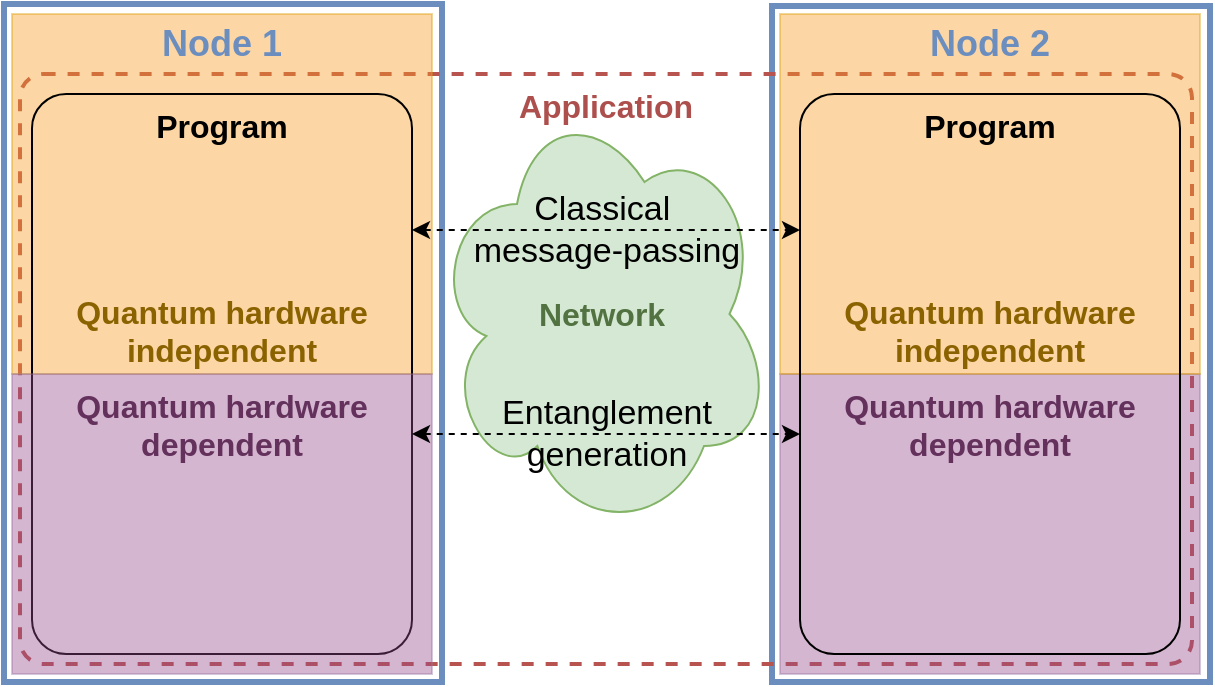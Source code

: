 <mxfile version="24.6.5" type="embed">
    <diagram id="DAG2zQPl-Mi83n5vAmiI" name="Page-1">
        <mxGraphModel dx="775" dy="385" grid="1" gridSize="10" guides="1" tooltips="1" connect="1" arrows="1" fold="1" page="1" pageScale="1" pageWidth="850" pageHeight="1100" math="0" shadow="0">
            <root>
                <mxCell id="0"/>
                <mxCell id="1" parent="0"/>
                <mxCell id="33" value="" style="rounded=0;whiteSpace=wrap;html=1;strokeColor=#6c8ebf;strokeWidth=3;fontSize=16;fillColor=none;" parent="1" vertex="1">
                    <mxGeometry x="510" y="146" width="219" height="338" as="geometry"/>
                </mxCell>
                <mxCell id="25" value="" style="rounded=0;whiteSpace=wrap;html=1;strokeColor=#6c8ebf;strokeWidth=3;fontSize=16;fillColor=none;" parent="1" vertex="1">
                    <mxGeometry x="126" y="145" width="219" height="339" as="geometry"/>
                </mxCell>
                <mxCell id="22" value="Application" style="rounded=1;whiteSpace=wrap;html=1;fillColor=none;strokeColor=#b85450;strokeWidth=2;dashed=1;verticalAlign=top;fontSize=16;arcSize=4;fontColor=#AD4F4C;fontStyle=1" parent="1" vertex="1">
                    <mxGeometry x="134" y="180" width="586" height="295" as="geometry"/>
                </mxCell>
                <mxCell id="28" value="Quantum hardware dependent" style="rounded=0;whiteSpace=wrap;html=1;fillColor=#964A8B;strokeColor=#9673a6;verticalAlign=top;fontColor=#63315C;fontStyle=1;opacity=40;fontSize=16;" parent="1" vertex="1">
                    <mxGeometry x="514" y="330" width="210" height="150" as="geometry"/>
                </mxCell>
                <mxCell id="31" value="Quantum hardware independent" style="rounded=0;whiteSpace=wrap;html=1;fillColor=#F89C20;strokeColor=#d79b00;verticalAlign=bottom;fontColor=#8A6300;fontStyle=1;opacity=40;fontSize=16;" parent="1" vertex="1">
                    <mxGeometry x="514" y="150" width="210" height="180" as="geometry"/>
                </mxCell>
                <mxCell id="34" value="Program" style="rounded=1;whiteSpace=wrap;html=1;verticalAlign=top;fontStyle=1;arcSize=9;fontSize=16;fillColor=none;strokeWidth=1;" parent="1" vertex="1">
                    <mxGeometry x="524" y="190" width="190" height="280" as="geometry"/>
                </mxCell>
                <mxCell id="12" value="Quantum hardware independent" style="rounded=0;whiteSpace=wrap;html=1;fillColor=#F89C20;strokeColor=#d79b00;verticalAlign=bottom;fontColor=#8A6300;fontStyle=1;opacity=40;fontSize=16;" parent="1" vertex="1">
                    <mxGeometry x="130" y="150" width="210" height="180" as="geometry"/>
                </mxCell>
                <mxCell id="14" value="Program" style="rounded=1;whiteSpace=wrap;html=1;verticalAlign=top;fontStyle=1;arcSize=9;fontSize=16;strokeWidth=1;fillColor=none;" parent="1" vertex="1">
                    <mxGeometry x="140" y="190" width="190" height="280" as="geometry"/>
                </mxCell>
                <mxCell id="10" value="Quantum hardware dependent" style="rounded=0;whiteSpace=wrap;html=1;fillColor=#964A8B;strokeColor=#9673a6;verticalAlign=top;fontColor=#63315C;fontStyle=1;opacity=40;fontSize=16;" parent="1" vertex="1">
                    <mxGeometry x="130" y="330" width="210" height="150" as="geometry"/>
                </mxCell>
                <mxCell id="6" value="Network" style="ellipse;shape=cloud;whiteSpace=wrap;html=1;fontSize=16;fillColor=#d5e8d4;strokeColor=#82b366;fontColor=#527341;fontStyle=1" parent="1" vertex="1">
                    <mxGeometry x="340" y="190" width="170" height="220" as="geometry"/>
                </mxCell>
                <mxCell id="24" value="Node 1" style="text;html=1;align=center;verticalAlign=middle;whiteSpace=wrap;rounded=0;dashed=1;strokeWidth=2;fontSize=18;fontColor=#6C8EBF;fontStyle=1" parent="1" vertex="1">
                    <mxGeometry x="195" y="150" width="80" height="30" as="geometry"/>
                </mxCell>
                <mxCell id="32" value="Node 2" style="text;html=1;align=center;verticalAlign=middle;whiteSpace=wrap;rounded=0;dashed=1;strokeWidth=2;fontSize=18;fontColor=#6C8EBF;fontStyle=1" parent="1" vertex="1">
                    <mxGeometry x="579" y="150" width="80" height="30" as="geometry"/>
                </mxCell>
                <mxCell id="37" value="Classical&amp;nbsp;&lt;div style=&quot;font-size: 17px;&quot;&gt;message-passing&lt;/div&gt;" style="endArrow=classic;html=1;dashed=1;startArrow=classic;startFill=1;endFill=1;labelBackgroundColor=none;fontSize=17;" parent="1" edge="1">
                    <mxGeometry width="50" height="50" relative="1" as="geometry">
                        <mxPoint x="330" y="258" as="sourcePoint"/>
                        <mxPoint x="524" y="258" as="targetPoint"/>
                    </mxGeometry>
                </mxCell>
                <mxCell id="38" value="Entanglement&lt;div style=&quot;font-size: 17px;&quot;&gt;generation&lt;/div&gt;" style="endArrow=classic;html=1;dashed=1;startArrow=classic;startFill=1;endFill=1;labelBackgroundColor=none;fontSize=17;" parent="1" edge="1">
                    <mxGeometry width="50" height="50" relative="1" as="geometry">
                        <mxPoint x="330" y="360" as="sourcePoint"/>
                        <mxPoint x="524" y="360" as="targetPoint"/>
                    </mxGeometry>
                </mxCell>
            </root>
        </mxGraphModel>
    </diagram>
</mxfile>
